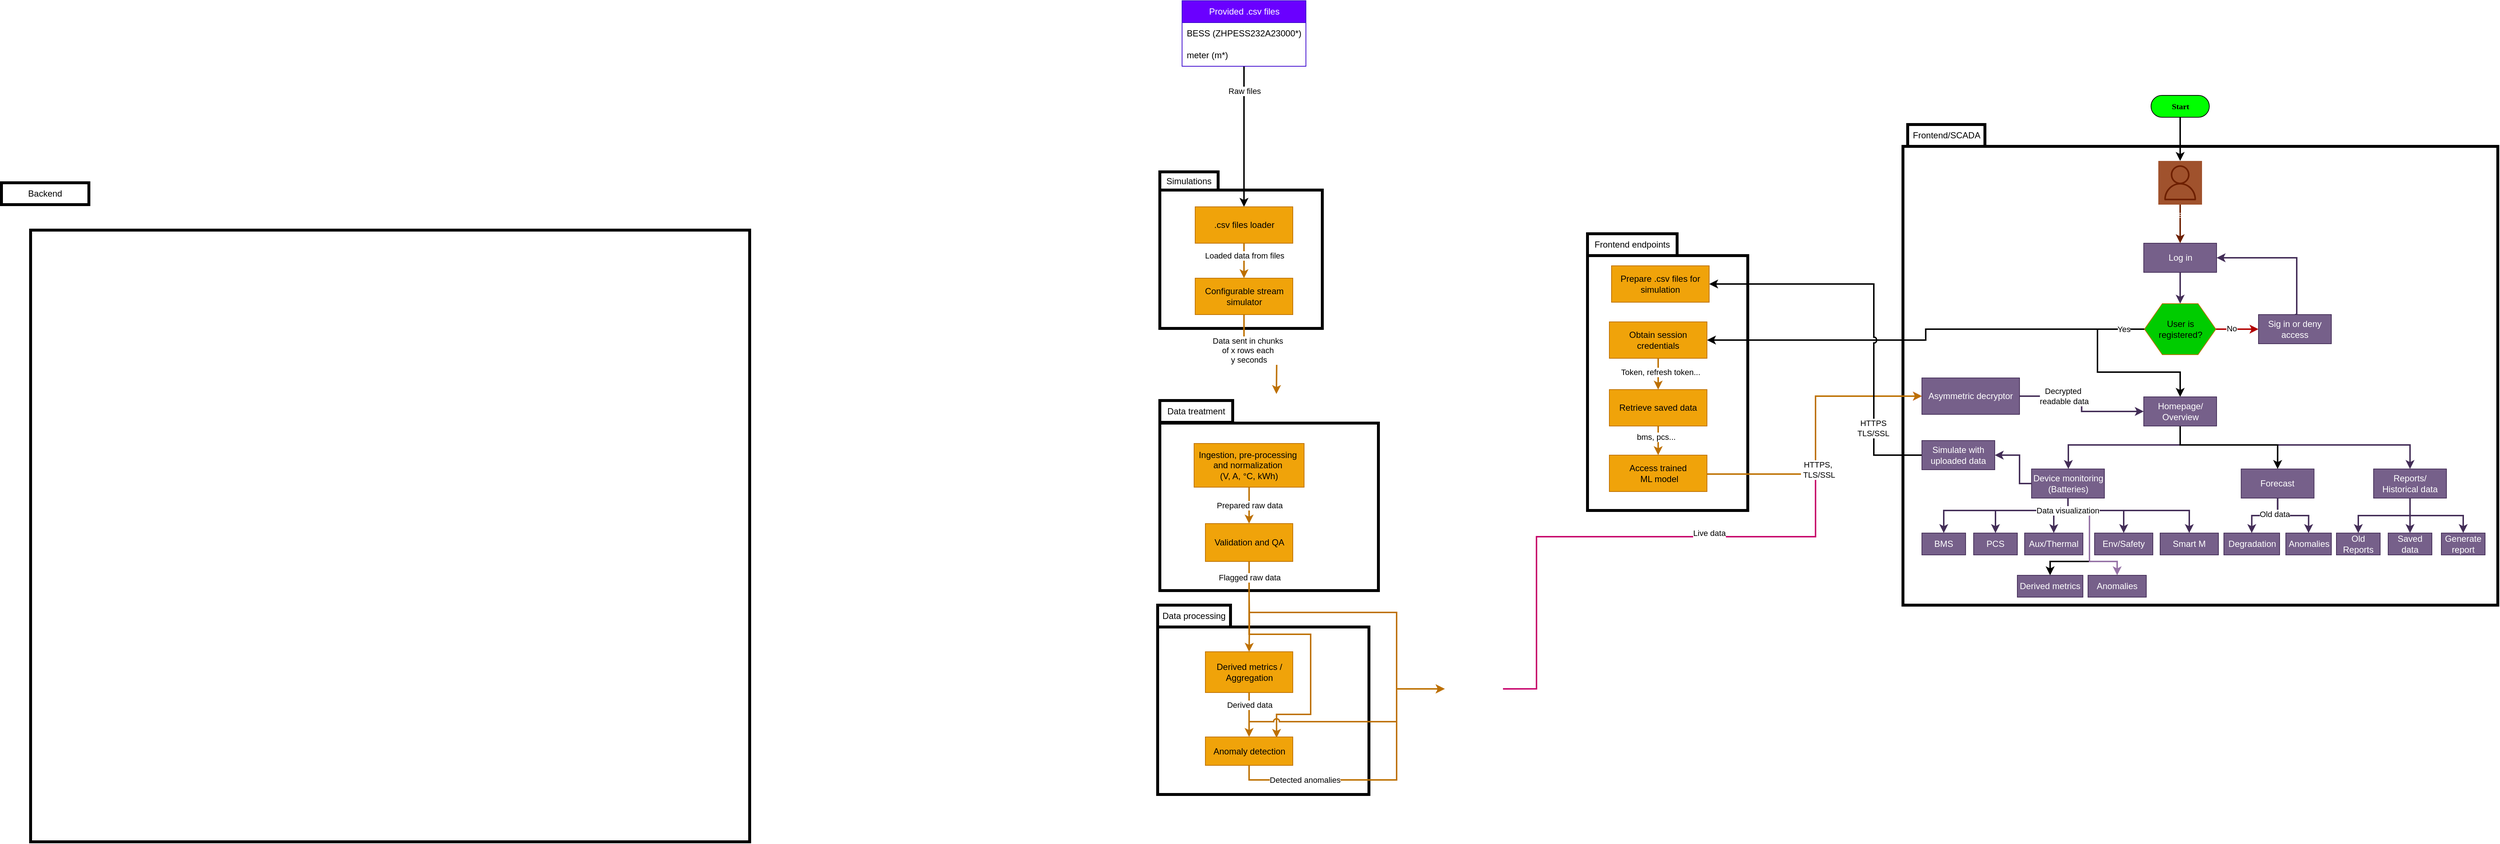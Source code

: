<mxfile version="27.0.9">
  <diagram name="Page-1" id="IHFRYHdmh-_ha4gMHqiD">
    <mxGraphModel dx="1037" dy="1809" grid="1" gridSize="10" guides="1" tooltips="1" connect="1" arrows="1" fold="1" page="1" pageScale="1" pageWidth="850" pageHeight="1100" math="0" shadow="0">
      <root>
        <mxCell id="0" />
        <mxCell id="1" parent="0" />
        <mxCell id="yDVEu9tE3wR6bsZgsL1s-1" value="" style="rounded=0;whiteSpace=wrap;html=1;fillColor=none;strokeColor=light-dark(#000000,#AAB318);strokeWidth=4;" vertex="1" parent="1">
          <mxGeometry x="430" y="235" width="987" height="840" as="geometry" />
        </mxCell>
        <mxCell id="yDVEu9tE3wR6bsZgsL1s-2" value="" style="rounded=0;whiteSpace=wrap;html=1;fillColor=none;strokeColor=light-dark(#000000,#FAFF2C);strokeWidth=4;" vertex="1" parent="1">
          <mxGeometry x="1980" y="180" width="223" height="190" as="geometry" />
        </mxCell>
        <mxCell id="yDVEu9tE3wR6bsZgsL1s-3" value="Simulations" style="rounded=0;whiteSpace=wrap;html=1;fillColor=default;strokeColor=light-dark(#000000,#ECF821);strokeWidth=4;" vertex="1" parent="1">
          <mxGeometry x="1980" y="155" width="80" height="25" as="geometry" />
        </mxCell>
        <mxCell id="yDVEu9tE3wR6bsZgsL1s-4" style="edgeStyle=orthogonalEdgeStyle;rounded=0;orthogonalLoop=1;jettySize=auto;html=1;entryX=0.5;entryY=0;entryDx=0;entryDy=0;exitX=0.5;exitY=1;exitDx=0;exitDy=0;strokeWidth=2;strokeColor=light-dark(#000000,#432D57);" edge="1" parent="1" source="yDVEu9tE3wR6bsZgsL1s-117" target="yDVEu9tE3wR6bsZgsL1s-160">
          <mxGeometry relative="1" as="geometry">
            <Array as="points">
              <mxPoint x="3227" y="620" />
              <mxPoint x="3256" y="620" />
              <mxPoint x="3256" y="690" />
              <mxPoint x="3202" y="690" />
            </Array>
          </mxGeometry>
        </mxCell>
        <mxCell id="yDVEu9tE3wR6bsZgsL1s-7" value="" style="rounded=0;whiteSpace=wrap;html=1;fillColor=none;strokeColor=light-dark(#000000,#FAFF2C);strokeWidth=4;" vertex="1" parent="1">
          <mxGeometry x="2567" y="270" width="220" height="350" as="geometry" />
        </mxCell>
        <mxCell id="yDVEu9tE3wR6bsZgsL1s-8" value="" style="rounded=0;whiteSpace=wrap;html=1;fillColor=none;strokeColor=default;strokeWidth=4;" vertex="1" parent="1">
          <mxGeometry x="3000" y="120" width="816.5" height="630" as="geometry" />
        </mxCell>
        <mxCell id="yDVEu9tE3wR6bsZgsL1s-9" value="Frontend endpoints" style="rounded=0;whiteSpace=wrap;html=1;fillColor=default;strokeColor=light-dark(#000000,#ECF821);strokeWidth=4;" vertex="1" parent="1">
          <mxGeometry x="2567" y="240" width="123" height="30" as="geometry" />
        </mxCell>
        <mxCell id="yDVEu9tE3wR6bsZgsL1s-15" style="edgeStyle=orthogonalEdgeStyle;rounded=0;orthogonalLoop=1;jettySize=auto;html=1;strokeColor=light-dark(#BD7000,#C7006A);strokeWidth=2;entryX=0;entryY=0.5;entryDx=0;entryDy=0;" edge="1" parent="1" source="yDVEu9tE3wR6bsZgsL1s-63">
          <mxGeometry relative="1" as="geometry">
            <mxPoint x="2371" y="865.0" as="targetPoint" />
            <Array as="points">
              <mxPoint x="2102" y="760" />
              <mxPoint x="2305" y="760" />
              <mxPoint x="2305" y="865" />
            </Array>
          </mxGeometry>
        </mxCell>
        <mxCell id="yDVEu9tE3wR6bsZgsL1s-16" value="" style="rounded=0;whiteSpace=wrap;html=1;fillColor=none;strokeColor=light-dark(#000000,#FAFF2C);strokeWidth=4;" vertex="1" parent="1">
          <mxGeometry x="1977" y="780" width="290" height="230" as="geometry" />
        </mxCell>
        <mxCell id="yDVEu9tE3wR6bsZgsL1s-17" value="Data processing" style="rounded=0;whiteSpace=wrap;html=1;fillColor=default;strokeColor=light-dark(#000000,#ECF821);strokeWidth=4;" vertex="1" parent="1">
          <mxGeometry x="1977" y="750" width="100" height="30" as="geometry" />
        </mxCell>
        <mxCell id="yDVEu9tE3wR6bsZgsL1s-18" value="" style="rounded=0;whiteSpace=wrap;html=1;fillColor=none;strokeColor=light-dark(#000000,#FAFF2C);strokeWidth=4;" vertex="1" parent="1">
          <mxGeometry x="1980" y="500" width="300" height="230" as="geometry" />
        </mxCell>
        <mxCell id="yDVEu9tE3wR6bsZgsL1s-19" value="Data treatment" style="rounded=0;whiteSpace=wrap;html=1;fillColor=default;strokeColor=light-dark(#000000,#ECF821);strokeWidth=4;" vertex="1" parent="1">
          <mxGeometry x="1980" y="469" width="100" height="30" as="geometry" />
        </mxCell>
        <mxCell id="yDVEu9tE3wR6bsZgsL1s-46" value="Prepared raw data" style="edgeStyle=orthogonalEdgeStyle;rounded=0;orthogonalLoop=1;jettySize=auto;html=1;strokeWidth=2;fillColor=#f0a30a;strokeColor=#BD7000;" edge="1" parent="1" source="yDVEu9tE3wR6bsZgsL1s-49" target="yDVEu9tE3wR6bsZgsL1s-63">
          <mxGeometry relative="1" as="geometry" />
        </mxCell>
        <mxCell id="yDVEu9tE3wR6bsZgsL1s-49" value="Ingestion, pre-processing&amp;nbsp;&lt;div&gt;and normalization&amp;nbsp;&lt;div&gt;(V, A, °C, kWh)&lt;/div&gt;&lt;/div&gt;" style="rounded=0;whiteSpace=wrap;html=1;fillColor=#f0a30a;fontColor=#000000;strokeColor=#BD7000;" vertex="1" parent="1">
          <mxGeometry x="2027" y="528" width="151" height="60" as="geometry" />
        </mxCell>
        <mxCell id="yDVEu9tE3wR6bsZgsL1s-61" style="edgeStyle=orthogonalEdgeStyle;rounded=0;orthogonalLoop=1;jettySize=auto;html=1;entryX=0.814;entryY=0.032;entryDx=0;entryDy=0;entryPerimeter=0;fillColor=#f0a30a;strokeColor=#BD7000;strokeWidth=2;" edge="1" parent="1" source="yDVEu9tE3wR6bsZgsL1s-63" target="yDVEu9tE3wR6bsZgsL1s-68">
          <mxGeometry relative="1" as="geometry">
            <Array as="points">
              <mxPoint x="2102" y="790" />
              <mxPoint x="2187" y="790" />
              <mxPoint x="2187" y="900" />
              <mxPoint x="2140" y="900" />
            </Array>
          </mxGeometry>
        </mxCell>
        <mxCell id="yDVEu9tE3wR6bsZgsL1s-62" style="edgeStyle=orthogonalEdgeStyle;rounded=0;orthogonalLoop=1;jettySize=auto;html=1;fillColor=#f0a30a;strokeColor=light-dark(#BD7000,#C7006A);jumpStyle=arc;strokeWidth=2;entryX=0;entryY=0.5;entryDx=0;entryDy=0;" edge="1" parent="1" source="yDVEu9tE3wR6bsZgsL1s-65">
          <mxGeometry relative="1" as="geometry">
            <mxPoint x="2371" y="865.0" as="targetPoint" />
            <Array as="points">
              <mxPoint x="2102" y="910" />
              <mxPoint x="2305" y="910" />
              <mxPoint x="2305" y="865" />
            </Array>
          </mxGeometry>
        </mxCell>
        <mxCell id="yDVEu9tE3wR6bsZgsL1s-63" value="&lt;div&gt;Validation and QA&lt;/div&gt;" style="rounded=0;whiteSpace=wrap;html=1;fillColor=#f0a30a;fontColor=#000000;strokeColor=#BD7000;" vertex="1" parent="1">
          <mxGeometry x="2042.5" y="638" width="120" height="52" as="geometry" />
        </mxCell>
        <mxCell id="yDVEu9tE3wR6bsZgsL1s-64" value="Derived data" style="edgeStyle=orthogonalEdgeStyle;rounded=0;orthogonalLoop=1;jettySize=auto;html=1;entryX=0.5;entryY=0;entryDx=0;entryDy=0;fillColor=#f0a30a;strokeColor=#BD7000;strokeWidth=2;" edge="1" parent="1" source="yDVEu9tE3wR6bsZgsL1s-65" target="yDVEu9tE3wR6bsZgsL1s-68">
          <mxGeometry x="-0.439" relative="1" as="geometry">
            <mxPoint as="offset" />
          </mxGeometry>
        </mxCell>
        <mxCell id="yDVEu9tE3wR6bsZgsL1s-65" value="&lt;div&gt;Derived metrics / Aggregation&lt;/div&gt;" style="rounded=0;whiteSpace=wrap;html=1;fillColor=#f0a30a;fontColor=#000000;strokeColor=#BD7000;" vertex="1" parent="1">
          <mxGeometry x="2042.5" y="814" width="120" height="56" as="geometry" />
        </mxCell>
        <mxCell id="yDVEu9tE3wR6bsZgsL1s-66" style="edgeStyle=orthogonalEdgeStyle;rounded=0;orthogonalLoop=1;jettySize=auto;html=1;strokeColor=light-dark(#BD7000,#C7006A);strokeWidth=2;entryX=0;entryY=0.5;entryDx=0;entryDy=0;" edge="1" parent="1" source="yDVEu9tE3wR6bsZgsL1s-68">
          <mxGeometry relative="1" as="geometry">
            <mxPoint x="2371" y="865.0" as="targetPoint" />
            <Array as="points">
              <mxPoint x="2103" y="990" />
              <mxPoint x="2305" y="990" />
              <mxPoint x="2305" y="865" />
            </Array>
          </mxGeometry>
        </mxCell>
        <mxCell id="yDVEu9tE3wR6bsZgsL1s-67" value="Detected anomalies" style="edgeLabel;html=1;align=center;verticalAlign=middle;resizable=0;points=[];" vertex="1" connectable="0" parent="yDVEu9tE3wR6bsZgsL1s-66">
          <mxGeometry x="-0.206" y="-3" relative="1" as="geometry">
            <mxPoint x="-68" y="-3" as="offset" />
          </mxGeometry>
        </mxCell>
        <mxCell id="yDVEu9tE3wR6bsZgsL1s-68" value="&lt;div&gt;Anomaly detection&lt;/div&gt;" style="rounded=0;whiteSpace=wrap;html=1;fillColor=#f0a30a;fontColor=#000000;strokeColor=#BD7000;" vertex="1" parent="1">
          <mxGeometry x="2042.5" y="931" width="120" height="39" as="geometry" />
        </mxCell>
        <mxCell id="yDVEu9tE3wR6bsZgsL1s-70" value="Backend" style="rounded=0;whiteSpace=wrap;html=1;fillColor=none;strokeColor=light-dark(#000000,#AAB318);strokeWidth=4;" vertex="1" parent="1">
          <mxGeometry x="390" y="170" width="120" height="30" as="geometry" />
        </mxCell>
        <mxCell id="yDVEu9tE3wR6bsZgsL1s-75" style="edgeStyle=orthogonalEdgeStyle;rounded=0;orthogonalLoop=1;jettySize=auto;html=1;entryX=0;entryY=0.5;entryDx=0;entryDy=0;strokeWidth=2;fillColor=#e51400;strokeColor=#C7006A;" edge="1" parent="1" target="yDVEu9tE3wR6bsZgsL1s-139">
          <mxGeometry relative="1" as="geometry">
            <mxPoint x="2597" y="656" as="targetPoint" />
            <Array as="points">
              <mxPoint x="2497" y="865" />
              <mxPoint x="2497" y="656" />
              <mxPoint x="2880" y="656" />
              <mxPoint x="2880" y="463" />
            </Array>
            <mxPoint x="2451" y="864.941" as="sourcePoint" />
          </mxGeometry>
        </mxCell>
        <mxCell id="yDVEu9tE3wR6bsZgsL1s-76" value="Live data" style="edgeLabel;html=1;align=center;verticalAlign=middle;resizable=0;points=[];" vertex="1" connectable="0" parent="yDVEu9tE3wR6bsZgsL1s-75">
          <mxGeometry x="0.166" relative="1" as="geometry">
            <mxPoint x="-78" y="-5" as="offset" />
          </mxGeometry>
        </mxCell>
        <mxCell id="yDVEu9tE3wR6bsZgsL1s-78" value="Flagged raw data" style="edgeStyle=orthogonalEdgeStyle;rounded=0;orthogonalLoop=1;jettySize=auto;html=1;entryX=0.5;entryY=0;entryDx=0;entryDy=0;fillColor=#f0a30a;strokeColor=#BD7000;strokeWidth=2;" edge="1" parent="1" target="yDVEu9tE3wR6bsZgsL1s-65">
          <mxGeometry x="-1" y="-21" relative="1" as="geometry">
            <mxPoint x="2102.5" y="733" as="sourcePoint" />
            <mxPoint x="2102.5" y="795" as="targetPoint" />
            <mxPoint x="21" y="-21" as="offset" />
          </mxGeometry>
        </mxCell>
        <mxCell id="yDVEu9tE3wR6bsZgsL1s-80" style="edgeStyle=orthogonalEdgeStyle;rounded=0;orthogonalLoop=1;jettySize=auto;html=1;entryX=0.5;entryY=0;entryDx=0;entryDy=0;strokeColor=light-dark(#000000,#00CC00);strokeWidth=2;" edge="1" parent="1" source="yDVEu9tE3wR6bsZgsL1s-97" target="yDVEu9tE3wR6bsZgsL1s-101">
          <mxGeometry relative="1" as="geometry">
            <Array as="points">
              <mxPoint x="3267" y="371" />
              <mxPoint x="3267" y="430" />
              <mxPoint x="3380" y="430" />
            </Array>
          </mxGeometry>
        </mxCell>
        <mxCell id="yDVEu9tE3wR6bsZgsL1s-91" style="edgeStyle=orthogonalEdgeStyle;rounded=0;orthogonalLoop=1;jettySize=auto;html=1;entryX=0.5;entryY=0;entryDx=0;entryDy=0;fillColor=#a0522d;strokeColor=#6D1F00;strokeWidth=2;" edge="1" parent="1" source="yDVEu9tE3wR6bsZgsL1s-92" target="yDVEu9tE3wR6bsZgsL1s-94">
          <mxGeometry relative="1" as="geometry" />
        </mxCell>
        <mxCell id="yDVEu9tE3wR6bsZgsL1s-92" value="User" style="sketch=0;outlineConnect=0;fontColor=#ffffff;strokeColor=#6D1F00;fillColor=#a0522d;dashed=0;verticalLabelPosition=bottom;verticalAlign=top;align=center;html=1;fontSize=12;fontStyle=0;aspect=fixed;shape=mxgraph.aws4.resourceIcon;resIcon=mxgraph.aws4.user;" vertex="1" parent="1">
          <mxGeometry x="3350.5" y="140" width="60" height="60" as="geometry" />
        </mxCell>
        <mxCell id="yDVEu9tE3wR6bsZgsL1s-93" style="edgeStyle=orthogonalEdgeStyle;rounded=0;orthogonalLoop=1;jettySize=auto;html=1;entryX=0.5;entryY=0;entryDx=0;entryDy=0;fillColor=#76608a;strokeColor=#432D57;strokeWidth=2;" edge="1" parent="1" source="yDVEu9tE3wR6bsZgsL1s-94" target="yDVEu9tE3wR6bsZgsL1s-97">
          <mxGeometry relative="1" as="geometry" />
        </mxCell>
        <mxCell id="yDVEu9tE3wR6bsZgsL1s-94" value="Log in" style="rounded=0;whiteSpace=wrap;html=1;fillColor=#76608a;fontColor=#ffffff;strokeColor=#432D57;" vertex="1" parent="1">
          <mxGeometry x="3330.5" y="253" width="100" height="40" as="geometry" />
        </mxCell>
        <mxCell id="yDVEu9tE3wR6bsZgsL1s-95" value="Yes" style="edgeStyle=orthogonalEdgeStyle;rounded=0;orthogonalLoop=1;jettySize=auto;html=1;strokeColor=light-dark(#000000,#00CC00);strokeWidth=2;entryX=1;entryY=0.5;entryDx=0;entryDy=0;" edge="1" parent="1" source="yDVEu9tE3wR6bsZgsL1s-97" target="yDVEu9tE3wR6bsZgsL1s-130">
          <mxGeometry x="-0.905" relative="1" as="geometry">
            <mxPoint x="3317" y="290" as="targetPoint" />
            <mxPoint as="offset" />
          </mxGeometry>
        </mxCell>
        <mxCell id="yDVEu9tE3wR6bsZgsL1s-96" value="No" style="edgeStyle=orthogonalEdgeStyle;rounded=0;orthogonalLoop=1;jettySize=auto;html=1;entryX=0;entryY=0.5;entryDx=0;entryDy=0;fillColor=#e51400;strokeColor=light-dark(#B20000, #ff0000);strokeWidth=2;" edge="1" parent="1" source="yDVEu9tE3wR6bsZgsL1s-97" target="yDVEu9tE3wR6bsZgsL1s-126">
          <mxGeometry x="-0.282" y="1" relative="1" as="geometry">
            <mxPoint x="3515" y="371" as="targetPoint" />
            <mxPoint as="offset" />
          </mxGeometry>
        </mxCell>
        <mxCell id="yDVEu9tE3wR6bsZgsL1s-97" value="User is registered?" style="shape=hexagon;perimeter=hexagonPerimeter2;whiteSpace=wrap;html=1;size=0.25;fontFamily=Helvetica;fontSize=12;fontStyle=0;fillColor=#00CC00;fontColor=#000000;strokeColor=light-dark(#BD7000,#009900);" vertex="1" parent="1">
          <mxGeometry x="3331.5" y="336" width="98" height="70" as="geometry" />
        </mxCell>
        <mxCell id="yDVEu9tE3wR6bsZgsL1s-98" style="edgeStyle=orthogonalEdgeStyle;rounded=0;orthogonalLoop=1;jettySize=auto;html=1;fillColor=#76608a;strokeColor=#432D57;strokeWidth=2;entryX=0.5;entryY=0;entryDx=0;entryDy=0;" edge="1" parent="1" source="yDVEu9tE3wR6bsZgsL1s-101" target="yDVEu9tE3wR6bsZgsL1s-108">
          <mxGeometry relative="1" as="geometry">
            <Array as="points">
              <mxPoint x="3381" y="530" />
              <mxPoint x="3696" y="530" />
            </Array>
          </mxGeometry>
        </mxCell>
        <mxCell id="yDVEu9tE3wR6bsZgsL1s-99" style="edgeStyle=orthogonalEdgeStyle;rounded=0;orthogonalLoop=1;jettySize=auto;html=1;entryX=0.5;entryY=0;entryDx=0;entryDy=0;fillColor=#76608a;strokeColor=#432D57;strokeWidth=2;" edge="1" parent="1" source="yDVEu9tE3wR6bsZgsL1s-101" target="yDVEu9tE3wR6bsZgsL1s-117">
          <mxGeometry relative="1" as="geometry">
            <Array as="points">
              <mxPoint x="3380" y="530" />
              <mxPoint x="3227" y="530" />
              <mxPoint x="3227" y="563" />
            </Array>
          </mxGeometry>
        </mxCell>
        <mxCell id="yDVEu9tE3wR6bsZgsL1s-100" style="edgeStyle=orthogonalEdgeStyle;rounded=0;orthogonalLoop=1;jettySize=auto;html=1;entryX=0.5;entryY=0;entryDx=0;entryDy=0;strokeWidth=2;strokeColor=light-dark(#000000,#432D57);" edge="1" parent="1" source="yDVEu9tE3wR6bsZgsL1s-101" target="yDVEu9tE3wR6bsZgsL1s-104">
          <mxGeometry relative="1" as="geometry">
            <Array as="points">
              <mxPoint x="3381" y="530" />
              <mxPoint x="3514" y="530" />
            </Array>
          </mxGeometry>
        </mxCell>
        <mxCell id="yDVEu9tE3wR6bsZgsL1s-101" value="Homepage/ Overview" style="rounded=0;whiteSpace=wrap;html=1;fillColor=#76608a;fontColor=#ffffff;strokeColor=#432D57;" vertex="1" parent="1">
          <mxGeometry x="3330.5" y="464" width="100" height="40" as="geometry" />
        </mxCell>
        <mxCell id="yDVEu9tE3wR6bsZgsL1s-102" style="edgeStyle=orthogonalEdgeStyle;rounded=0;orthogonalLoop=1;jettySize=auto;html=1;entryX=0.5;entryY=0;entryDx=0;entryDy=0;fillColor=#76608a;strokeColor=#432D57;strokeWidth=2;" edge="1" parent="1" source="yDVEu9tE3wR6bsZgsL1s-104" target="yDVEu9tE3wR6bsZgsL1s-127">
          <mxGeometry relative="1" as="geometry" />
        </mxCell>
        <mxCell id="yDVEu9tE3wR6bsZgsL1s-103" value="Old data" style="edgeStyle=orthogonalEdgeStyle;rounded=0;orthogonalLoop=1;jettySize=auto;html=1;entryX=0.5;entryY=0;entryDx=0;entryDy=0;fillColor=#76608a;strokeColor=#432D57;strokeWidth=2;" edge="1" parent="1" source="yDVEu9tE3wR6bsZgsL1s-104" target="yDVEu9tE3wR6bsZgsL1s-128">
          <mxGeometry x="-0.476" y="-2" relative="1" as="geometry">
            <mxPoint x="-2" y="-2" as="offset" />
          </mxGeometry>
        </mxCell>
        <mxCell id="yDVEu9tE3wR6bsZgsL1s-104" value="Forecast" style="rounded=0;whiteSpace=wrap;html=1;fillColor=#76608a;fontColor=#ffffff;strokeColor=#432D57;" vertex="1" parent="1">
          <mxGeometry x="3464.25" y="563" width="100" height="40" as="geometry" />
        </mxCell>
        <mxCell id="yDVEu9tE3wR6bsZgsL1s-105" style="edgeStyle=orthogonalEdgeStyle;rounded=0;orthogonalLoop=1;jettySize=auto;html=1;fillColor=#76608a;strokeColor=#432D57;strokeWidth=2;" edge="1" parent="1" source="yDVEu9tE3wR6bsZgsL1s-108" target="yDVEu9tE3wR6bsZgsL1s-124">
          <mxGeometry relative="1" as="geometry" />
        </mxCell>
        <mxCell id="yDVEu9tE3wR6bsZgsL1s-106" style="edgeStyle=orthogonalEdgeStyle;rounded=0;orthogonalLoop=1;jettySize=auto;html=1;entryX=0.5;entryY=0;entryDx=0;entryDy=0;fillColor=#76608a;strokeColor=#432D57;strokeWidth=2;" edge="1" parent="1" source="yDVEu9tE3wR6bsZgsL1s-108" target="yDVEu9tE3wR6bsZgsL1s-123">
          <mxGeometry relative="1" as="geometry" />
        </mxCell>
        <mxCell id="yDVEu9tE3wR6bsZgsL1s-107" style="edgeStyle=orthogonalEdgeStyle;rounded=0;orthogonalLoop=1;jettySize=auto;html=1;entryX=0.5;entryY=0;entryDx=0;entryDy=0;fillColor=#76608a;strokeColor=#432D57;strokeWidth=2;" edge="1" parent="1" source="yDVEu9tE3wR6bsZgsL1s-108" target="yDVEu9tE3wR6bsZgsL1s-136">
          <mxGeometry relative="1" as="geometry" />
        </mxCell>
        <mxCell id="yDVEu9tE3wR6bsZgsL1s-108" value="Reports/&lt;div&gt;Historical data&lt;/div&gt;" style="rounded=0;whiteSpace=wrap;html=1;fillColor=#76608a;fontColor=#ffffff;strokeColor=#432D57;" vertex="1" parent="1">
          <mxGeometry x="3646" y="563" width="100" height="40" as="geometry" />
        </mxCell>
        <mxCell id="yDVEu9tE3wR6bsZgsL1s-109" style="edgeStyle=orthogonalEdgeStyle;rounded=0;orthogonalLoop=1;jettySize=auto;html=1;fillColor=#76608a;strokeColor=#432D57;strokeWidth=2;" edge="1" parent="1" source="yDVEu9tE3wR6bsZgsL1s-117" target="yDVEu9tE3wR6bsZgsL1s-118">
          <mxGeometry relative="1" as="geometry">
            <Array as="points">
              <mxPoint x="3227" y="620" />
              <mxPoint x="3056" y="620" />
            </Array>
          </mxGeometry>
        </mxCell>
        <mxCell id="yDVEu9tE3wR6bsZgsL1s-110" style="edgeStyle=orthogonalEdgeStyle;rounded=0;orthogonalLoop=1;jettySize=auto;html=1;entryX=0.5;entryY=0;entryDx=0;entryDy=0;fillColor=#76608a;strokeColor=#432D57;strokeWidth=2;" edge="1" parent="1" source="yDVEu9tE3wR6bsZgsL1s-117" target="yDVEu9tE3wR6bsZgsL1s-119">
          <mxGeometry relative="1" as="geometry">
            <Array as="points">
              <mxPoint x="3227" y="620" />
              <mxPoint x="3127" y="620" />
            </Array>
          </mxGeometry>
        </mxCell>
        <mxCell id="yDVEu9tE3wR6bsZgsL1s-111" style="edgeStyle=orthogonalEdgeStyle;rounded=0;orthogonalLoop=1;jettySize=auto;html=1;entryX=0.5;entryY=0;entryDx=0;entryDy=0;fillColor=#76608a;strokeColor=#432D57;strokeWidth=2;" edge="1" parent="1" source="yDVEu9tE3wR6bsZgsL1s-117" target="yDVEu9tE3wR6bsZgsL1s-120">
          <mxGeometry relative="1" as="geometry">
            <Array as="points">
              <mxPoint x="3227" y="620" />
              <mxPoint x="3207" y="620" />
            </Array>
          </mxGeometry>
        </mxCell>
        <mxCell id="yDVEu9tE3wR6bsZgsL1s-112" style="edgeStyle=orthogonalEdgeStyle;rounded=0;orthogonalLoop=1;jettySize=auto;html=1;entryX=0.5;entryY=0;entryDx=0;entryDy=0;fillColor=#76608a;strokeColor=#432D57;strokeWidth=2;" edge="1" parent="1" source="yDVEu9tE3wR6bsZgsL1s-117" target="yDVEu9tE3wR6bsZgsL1s-121">
          <mxGeometry relative="1" as="geometry">
            <Array as="points">
              <mxPoint x="3227" y="620" />
              <mxPoint x="3303" y="620" />
            </Array>
          </mxGeometry>
        </mxCell>
        <mxCell id="yDVEu9tE3wR6bsZgsL1s-113" style="edgeStyle=orthogonalEdgeStyle;rounded=0;orthogonalLoop=1;jettySize=auto;html=1;entryX=0.5;entryY=0;entryDx=0;entryDy=0;strokeWidth=2;fillColor=#e1d5e7;strokeColor=light-dark(#9673a6, #432d57);" edge="1" parent="1" source="yDVEu9tE3wR6bsZgsL1s-117" target="yDVEu9tE3wR6bsZgsL1s-161">
          <mxGeometry relative="1" as="geometry">
            <Array as="points">
              <mxPoint x="3227" y="620" />
              <mxPoint x="3256" y="620" />
              <mxPoint x="3256" y="690" />
              <mxPoint x="3294" y="690" />
            </Array>
          </mxGeometry>
        </mxCell>
        <mxCell id="yDVEu9tE3wR6bsZgsL1s-114" style="edgeStyle=orthogonalEdgeStyle;rounded=0;orthogonalLoop=1;jettySize=auto;html=1;fillColor=#76608a;strokeColor=#432D57;strokeWidth=2;entryX=0.5;entryY=0;entryDx=0;entryDy=0;" edge="1" parent="1" source="yDVEu9tE3wR6bsZgsL1s-117" target="yDVEu9tE3wR6bsZgsL1s-122">
          <mxGeometry relative="1" as="geometry">
            <Array as="points">
              <mxPoint x="3227" y="620" />
              <mxPoint x="3393" y="620" />
            </Array>
          </mxGeometry>
        </mxCell>
        <mxCell id="yDVEu9tE3wR6bsZgsL1s-115" value="Data visualization" style="edgeLabel;html=1;align=center;verticalAlign=middle;resizable=0;points=[];" vertex="1" connectable="0" parent="yDVEu9tE3wR6bsZgsL1s-114">
          <mxGeometry x="-0.575" relative="1" as="geometry">
            <mxPoint x="-29" as="offset" />
          </mxGeometry>
        </mxCell>
        <mxCell id="yDVEu9tE3wR6bsZgsL1s-116" style="edgeStyle=orthogonalEdgeStyle;rounded=0;orthogonalLoop=1;jettySize=auto;html=1;entryX=1;entryY=0.5;entryDx=0;entryDy=0;fillColor=#76608a;strokeColor=#432D57;strokeWidth=2;" edge="1" parent="1" source="yDVEu9tE3wR6bsZgsL1s-117" target="yDVEu9tE3wR6bsZgsL1s-164">
          <mxGeometry relative="1" as="geometry">
            <Array as="points">
              <mxPoint x="3160" y="583" />
              <mxPoint x="3160" y="544" />
            </Array>
          </mxGeometry>
        </mxCell>
        <mxCell id="yDVEu9tE3wR6bsZgsL1s-117" value="Device monitoring (Batteries)" style="rounded=0;whiteSpace=wrap;html=1;fillColor=#76608a;fontColor=#ffffff;strokeColor=#432D57;" vertex="1" parent="1">
          <mxGeometry x="3176.5" y="563" width="100" height="40" as="geometry" />
        </mxCell>
        <mxCell id="yDVEu9tE3wR6bsZgsL1s-118" value="BMS" style="rounded=0;whiteSpace=wrap;html=1;fillColor=#76608a;fontColor=#ffffff;strokeColor=#432D57;" vertex="1" parent="1">
          <mxGeometry x="3026" y="651" width="60" height="30" as="geometry" />
        </mxCell>
        <mxCell id="yDVEu9tE3wR6bsZgsL1s-119" value="PCS" style="rounded=0;whiteSpace=wrap;html=1;fillColor=#76608a;fontColor=#ffffff;strokeColor=#432D57;" vertex="1" parent="1">
          <mxGeometry x="3097" y="651" width="60" height="30" as="geometry" />
        </mxCell>
        <mxCell id="yDVEu9tE3wR6bsZgsL1s-120" value="Aux/Thermal" style="rounded=0;whiteSpace=wrap;html=1;fillColor=#76608a;fontColor=#ffffff;strokeColor=#432D57;" vertex="1" parent="1">
          <mxGeometry x="3167" y="651" width="80" height="30" as="geometry" />
        </mxCell>
        <mxCell id="yDVEu9tE3wR6bsZgsL1s-121" value="Env/Safety" style="rounded=0;whiteSpace=wrap;html=1;fillColor=#76608a;fontColor=#ffffff;strokeColor=#432D57;" vertex="1" parent="1">
          <mxGeometry x="3263" y="651" width="80" height="30" as="geometry" />
        </mxCell>
        <mxCell id="yDVEu9tE3wR6bsZgsL1s-122" value="Smart M" style="rounded=0;whiteSpace=wrap;html=1;fillColor=#76608a;fontColor=#ffffff;strokeColor=#432D57;" vertex="1" parent="1">
          <mxGeometry x="3353" y="651" width="80" height="30" as="geometry" />
        </mxCell>
        <mxCell id="yDVEu9tE3wR6bsZgsL1s-123" value="Old Reports" style="rounded=0;whiteSpace=wrap;html=1;fillColor=#76608a;fontColor=#ffffff;strokeColor=#432D57;" vertex="1" parent="1">
          <mxGeometry x="3595" y="651" width="60" height="30" as="geometry" />
        </mxCell>
        <mxCell id="yDVEu9tE3wR6bsZgsL1s-124" value="Saved data" style="rounded=0;whiteSpace=wrap;html=1;fillColor=#76608a;fontColor=#ffffff;strokeColor=#432D57;" vertex="1" parent="1">
          <mxGeometry x="3666" y="651" width="60" height="30" as="geometry" />
        </mxCell>
        <mxCell id="yDVEu9tE3wR6bsZgsL1s-125" style="edgeStyle=orthogonalEdgeStyle;rounded=0;orthogonalLoop=1;jettySize=auto;html=1;entryX=1;entryY=0.5;entryDx=0;entryDy=0;fillColor=#76608a;strokeColor=#432D57;strokeWidth=2;exitX=0.5;exitY=0;exitDx=0;exitDy=0;" edge="1" parent="1" source="yDVEu9tE3wR6bsZgsL1s-126" target="yDVEu9tE3wR6bsZgsL1s-94">
          <mxGeometry relative="1" as="geometry">
            <mxPoint x="3570.5" y="290" as="sourcePoint" />
            <Array as="points">
              <mxPoint x="3540.5" y="351" />
              <mxPoint x="3540.5" y="273" />
            </Array>
          </mxGeometry>
        </mxCell>
        <mxCell id="yDVEu9tE3wR6bsZgsL1s-126" value="Sig in or deny access" style="rounded=0;whiteSpace=wrap;html=1;fillColor=#76608a;fontColor=#ffffff;strokeColor=#432D57;" vertex="1" parent="1">
          <mxGeometry x="3488" y="351" width="100" height="40" as="geometry" />
        </mxCell>
        <mxCell id="yDVEu9tE3wR6bsZgsL1s-127" value="Degradation" style="rounded=0;whiteSpace=wrap;html=1;fillColor=#76608a;fontColor=#ffffff;strokeColor=#432D57;" vertex="1" parent="1">
          <mxGeometry x="3440.5" y="651" width="76.5" height="30" as="geometry" />
        </mxCell>
        <mxCell id="yDVEu9tE3wR6bsZgsL1s-128" value="Anomalies" style="rounded=0;whiteSpace=wrap;html=1;fillColor=#76608a;fontColor=#ffffff;strokeColor=#432D57;" vertex="1" parent="1">
          <mxGeometry x="3525.5" y="651" width="62.5" height="30" as="geometry" />
        </mxCell>
        <mxCell id="yDVEu9tE3wR6bsZgsL1s-129" value="Token, refresh token&lt;span style=&quot;background-color: light-dark(#ffffff, var(--ge-dark-color, #121212)); color: light-dark(rgb(0, 0, 0), rgb(255, 255, 255));&quot;&gt;...&lt;/span&gt;" style="edgeStyle=orthogonalEdgeStyle;rounded=0;orthogonalLoop=1;jettySize=auto;html=1;entryX=0.5;entryY=0;entryDx=0;entryDy=0;fillColor=#f0a30a;strokeColor=#BD7000;strokeWidth=2;" edge="1" parent="1" source="yDVEu9tE3wR6bsZgsL1s-130" target="yDVEu9tE3wR6bsZgsL1s-133">
          <mxGeometry x="-0.116" y="3" relative="1" as="geometry">
            <mxPoint as="offset" />
          </mxGeometry>
        </mxCell>
        <mxCell id="yDVEu9tE3wR6bsZgsL1s-130" value="Obtain session credentials" style="rounded=0;whiteSpace=wrap;html=1;fillColor=#f0a30a;fontColor=#000000;strokeColor=#BD7000;" vertex="1" parent="1">
          <mxGeometry x="2597" y="361" width="134" height="50" as="geometry" />
        </mxCell>
        <mxCell id="yDVEu9tE3wR6bsZgsL1s-131" style="edgeStyle=orthogonalEdgeStyle;rounded=0;orthogonalLoop=1;jettySize=auto;html=1;entryX=0.5;entryY=0;entryDx=0;entryDy=0;fillColor=#f0a30a;strokeColor=#BD7000;strokeWidth=2;" edge="1" parent="1" source="yDVEu9tE3wR6bsZgsL1s-133" target="yDVEu9tE3wR6bsZgsL1s-157">
          <mxGeometry relative="1" as="geometry" />
        </mxCell>
        <mxCell id="yDVEu9tE3wR6bsZgsL1s-132" value="bms, pcs..." style="edgeLabel;html=1;align=center;verticalAlign=middle;resizable=0;points=[];" vertex="1" connectable="0" parent="yDVEu9tE3wR6bsZgsL1s-131">
          <mxGeometry x="-0.258" y="-3" relative="1" as="geometry">
            <mxPoint as="offset" />
          </mxGeometry>
        </mxCell>
        <mxCell id="yDVEu9tE3wR6bsZgsL1s-133" value="Retrieve saved data" style="rounded=0;whiteSpace=wrap;html=1;fillColor=#f0a30a;fontColor=#000000;strokeColor=#BD7000;" vertex="1" parent="1">
          <mxGeometry x="2597" y="454" width="134" height="50" as="geometry" />
        </mxCell>
        <mxCell id="yDVEu9tE3wR6bsZgsL1s-134" value="HTTPS,&lt;div&gt;&amp;nbsp;TLS/SSL&lt;/div&gt;" style="edgeStyle=orthogonalEdgeStyle;rounded=0;orthogonalLoop=1;jettySize=auto;html=1;entryX=0;entryY=0.5;entryDx=0;entryDy=0;fillColor=#f0a30a;strokeColor=#BD7000;strokeWidth=2;exitX=1;exitY=0.5;exitDx=0;exitDy=0;" edge="1" parent="1" source="yDVEu9tE3wR6bsZgsL1s-157" target="yDVEu9tE3wR6bsZgsL1s-139">
          <mxGeometry x="-0.224" y="-3" relative="1" as="geometry">
            <Array as="points">
              <mxPoint x="2880" y="570" />
              <mxPoint x="2880" y="463" />
            </Array>
            <mxPoint as="offset" />
          </mxGeometry>
        </mxCell>
        <mxCell id="yDVEu9tE3wR6bsZgsL1s-136" value="Generate report" style="rounded=0;whiteSpace=wrap;html=1;fillColor=#76608a;fontColor=#ffffff;strokeColor=#432D57;" vertex="1" parent="1">
          <mxGeometry x="3739" y="651" width="60" height="30" as="geometry" />
        </mxCell>
        <mxCell id="yDVEu9tE3wR6bsZgsL1s-137" style="edgeStyle=orthogonalEdgeStyle;rounded=0;orthogonalLoop=1;jettySize=auto;html=1;entryX=0;entryY=0.5;entryDx=0;entryDy=0;fillColor=#76608a;strokeColor=#432D57;strokeWidth=2;" edge="1" parent="1" source="yDVEu9tE3wR6bsZgsL1s-139" target="yDVEu9tE3wR6bsZgsL1s-101">
          <mxGeometry relative="1" as="geometry" />
        </mxCell>
        <mxCell id="yDVEu9tE3wR6bsZgsL1s-138" value="Decrypted&amp;nbsp;&lt;div&gt;readable&amp;nbsp;&lt;span style=&quot;background-color: light-dark(#ffffff, var(--ge-dark-color, #121212)); color: light-dark(rgb(0, 0, 0), rgb(255, 255, 255));&quot;&gt;data&lt;/span&gt;&lt;/div&gt;" style="edgeLabel;html=1;align=center;verticalAlign=middle;resizable=0;points=[];" vertex="1" connectable="0" parent="yDVEu9tE3wR6bsZgsL1s-137">
          <mxGeometry x="-0.047" y="-4" relative="1" as="geometry">
            <mxPoint x="-21" y="-6" as="offset" />
          </mxGeometry>
        </mxCell>
        <mxCell id="yDVEu9tE3wR6bsZgsL1s-139" value="Asymmetric decryptor" style="rounded=0;whiteSpace=wrap;html=1;fillColor=#76608a;fontColor=#ffffff;strokeColor=#432D57;" vertex="1" parent="1">
          <mxGeometry x="3026" y="438" width="134" height="50" as="geometry" />
        </mxCell>
        <mxCell id="yDVEu9tE3wR6bsZgsL1s-140" value="Frontend/SCADA" style="rounded=0;whiteSpace=wrap;html=1;fillColor=none;strokeColor=default;strokeWidth=4;" vertex="1" parent="1">
          <mxGeometry x="3006.5" y="90" width="106" height="30" as="geometry" />
        </mxCell>
        <mxCell id="yDVEu9tE3wR6bsZgsL1s-144" style="edgeStyle=orthogonalEdgeStyle;rounded=0;orthogonalLoop=1;jettySize=auto;html=1;strokeColor=light-dark(#000000,#00FF00);strokeWidth=2;" edge="1" parent="1" source="yDVEu9tE3wR6bsZgsL1s-145" target="yDVEu9tE3wR6bsZgsL1s-92">
          <mxGeometry relative="1" as="geometry" />
        </mxCell>
        <mxCell id="yDVEu9tE3wR6bsZgsL1s-145" value="Start" style="html=1;dashed=0;whiteSpace=wrap;shape=mxgraph.dfd.start;fillColor=light-dark(#00FF00,#00FF00);strokeColor=default;fontFamily=Tahoma;fontStyle=1;fontSize=11;" vertex="1" parent="1">
          <mxGeometry x="3340.5" y="50" width="80" height="30" as="geometry" />
        </mxCell>
        <mxCell id="yDVEu9tE3wR6bsZgsL1s-157" value="Access trained&lt;div&gt;&amp;nbsp;ML model&lt;/div&gt;" style="rounded=0;whiteSpace=wrap;html=1;fillColor=#f0a30a;fontColor=#000000;strokeColor=#BD7000;" vertex="1" parent="1">
          <mxGeometry x="2597" y="544" width="134" height="50" as="geometry" />
        </mxCell>
        <mxCell id="yDVEu9tE3wR6bsZgsL1s-160" value="Derived metrics" style="rounded=0;whiteSpace=wrap;html=1;fillColor=#76608a;fontColor=#ffffff;strokeColor=#432D57;" vertex="1" parent="1">
          <mxGeometry x="3157" y="709" width="90" height="30" as="geometry" />
        </mxCell>
        <mxCell id="yDVEu9tE3wR6bsZgsL1s-161" value="Anomalies" style="rounded=0;whiteSpace=wrap;html=1;fillColor=#76608a;fontColor=#ffffff;strokeColor=#432D57;" vertex="1" parent="1">
          <mxGeometry x="3254" y="709" width="80" height="30" as="geometry" />
        </mxCell>
        <mxCell id="yDVEu9tE3wR6bsZgsL1s-162" style="edgeStyle=orthogonalEdgeStyle;rounded=0;orthogonalLoop=1;jettySize=auto;html=1;entryX=1;entryY=0.5;entryDx=0;entryDy=0;strokeWidth=2;strokeColor=light-dark(#000000,#432D57);jumpStyle=arc;" edge="1" parent="1" source="yDVEu9tE3wR6bsZgsL1s-164" target="yDVEu9tE3wR6bsZgsL1s-167">
          <mxGeometry relative="1" as="geometry">
            <Array as="points">
              <mxPoint x="2960" y="544" />
              <mxPoint x="2960" y="309" />
            </Array>
          </mxGeometry>
        </mxCell>
        <mxCell id="yDVEu9tE3wR6bsZgsL1s-163" value="HTTPS&lt;div&gt;TLS/SSL&lt;/div&gt;" style="edgeLabel;html=1;align=center;verticalAlign=middle;resizable=0;points=[];" vertex="1" connectable="0" parent="yDVEu9tE3wR6bsZgsL1s-162">
          <mxGeometry x="-0.54" y="1" relative="1" as="geometry">
            <mxPoint y="18" as="offset" />
          </mxGeometry>
        </mxCell>
        <mxCell id="yDVEu9tE3wR6bsZgsL1s-164" value="Simulate with uploaded data" style="rounded=0;whiteSpace=wrap;html=1;fillColor=#76608a;fontColor=#ffffff;strokeColor=#432D57;" vertex="1" parent="1">
          <mxGeometry x="3026" y="524" width="100" height="40" as="geometry" />
        </mxCell>
        <mxCell id="yDVEu9tE3wR6bsZgsL1s-167" value="Prepare .csv files for simulation" style="rounded=0;whiteSpace=wrap;html=1;fillColor=#f0a30a;fontColor=#000000;strokeColor=#BD7000;" vertex="1" parent="1">
          <mxGeometry x="2600" y="284" width="134" height="50" as="geometry" />
        </mxCell>
        <mxCell id="yDVEu9tE3wR6bsZgsL1s-179" style="edgeStyle=orthogonalEdgeStyle;rounded=0;orthogonalLoop=1;jettySize=auto;html=1;strokeWidth=2;fillColor=#f0a30a;strokeColor=#BD7000;" edge="1" parent="1" source="yDVEu9tE3wR6bsZgsL1s-170">
          <mxGeometry relative="1" as="geometry">
            <mxPoint x="2140" y="460" as="targetPoint" />
          </mxGeometry>
        </mxCell>
        <mxCell id="yDVEu9tE3wR6bsZgsL1s-180" value="Data sent in&amp;nbsp;&lt;span style=&quot;background-color: light-dark(#ffffff, var(--ge-dark-color, #121212)); color: light-dark(rgb(0, 0, 0), rgb(255, 255, 255));&quot;&gt;chunks&amp;nbsp;&lt;/span&gt;&lt;div&gt;&lt;span style=&quot;background-color: light-dark(#ffffff, var(--ge-dark-color, #121212)); color: light-dark(rgb(0, 0, 0), rgb(255, 255, 255));&quot;&gt;of&amp;nbsp;&lt;/span&gt;&lt;span style=&quot;background-color: light-dark(#ffffff, var(--ge-dark-color, #121212)); color: light-dark(rgb(0, 0, 0), rgb(255, 255, 255));&quot;&gt;x rows&amp;nbsp;&lt;/span&gt;&lt;span style=&quot;background-color: light-dark(#ffffff, var(--ge-dark-color, #121212)); color: light-dark(rgb(0, 0, 0), rgb(255, 255, 255));&quot;&gt;each&amp;nbsp;&lt;/span&gt;&lt;/div&gt;&lt;div&gt;&lt;span style=&quot;background-color: light-dark(#ffffff, var(--ge-dark-color, #121212)); color: light-dark(rgb(0, 0, 0), rgb(255, 255, 255));&quot;&gt;y seconds&lt;/span&gt;&lt;/div&gt;" style="edgeLabel;html=1;align=center;verticalAlign=middle;resizable=0;points=[];" vertex="1" connectable="0" parent="yDVEu9tE3wR6bsZgsL1s-179">
          <mxGeometry x="-0.03" y="-3" relative="1" as="geometry">
            <mxPoint x="-14" y="-9" as="offset" />
          </mxGeometry>
        </mxCell>
        <mxCell id="yDVEu9tE3wR6bsZgsL1s-170" value="Configurable stream simulator" style="rounded=0;whiteSpace=wrap;html=1;fillColor=#f0a30a;fontColor=#000000;strokeColor=#BD7000;" vertex="1" parent="1">
          <mxGeometry x="2028.5" y="301" width="134" height="50" as="geometry" />
        </mxCell>
        <mxCell id="yDVEu9tE3wR6bsZgsL1s-181" style="edgeStyle=orthogonalEdgeStyle;rounded=0;orthogonalLoop=1;jettySize=auto;html=1;entryX=0.5;entryY=0;entryDx=0;entryDy=0;strokeColor=light-dark(#000000,#3700CC);strokeWidth=2;" edge="1" parent="1" source="yDVEu9tE3wR6bsZgsL1s-171" target="yDVEu9tE3wR6bsZgsL1s-176">
          <mxGeometry relative="1" as="geometry" />
        </mxCell>
        <mxCell id="yDVEu9tE3wR6bsZgsL1s-182" value="Raw files" style="edgeLabel;html=1;align=center;verticalAlign=middle;resizable=0;points=[];" vertex="1" connectable="0" parent="yDVEu9tE3wR6bsZgsL1s-181">
          <mxGeometry x="-0.367" y="-2" relative="1" as="geometry">
            <mxPoint x="2" y="-27" as="offset" />
          </mxGeometry>
        </mxCell>
        <mxCell id="yDVEu9tE3wR6bsZgsL1s-171" value="Provided .csv files" style="swimlane;fontStyle=0;childLayout=stackLayout;horizontal=1;startSize=30;horizontalStack=0;resizeParent=1;resizeParentMax=0;resizeLast=0;collapsible=1;marginBottom=0;whiteSpace=wrap;html=1;fillColor=#6a00ff;fontColor=#ffffff;strokeColor=#3700CC;" vertex="1" parent="1">
          <mxGeometry x="2010.5" y="-80" width="170" height="90" as="geometry" />
        </mxCell>
        <mxCell id="yDVEu9tE3wR6bsZgsL1s-172" value="BESS (ZHPESS232A23000*)" style="text;strokeColor=none;fillColor=none;align=left;verticalAlign=middle;spacingLeft=4;spacingRight=4;overflow=hidden;points=[[0,0.5],[1,0.5]];portConstraint=eastwest;rotatable=0;whiteSpace=wrap;html=1;" vertex="1" parent="yDVEu9tE3wR6bsZgsL1s-171">
          <mxGeometry y="30" width="170" height="30" as="geometry" />
        </mxCell>
        <mxCell id="yDVEu9tE3wR6bsZgsL1s-174" value="meter (m*)" style="text;strokeColor=none;fillColor=none;align=left;verticalAlign=middle;spacingLeft=4;spacingRight=4;overflow=hidden;points=[[0,0.5],[1,0.5]];portConstraint=eastwest;rotatable=0;whiteSpace=wrap;html=1;" vertex="1" parent="yDVEu9tE3wR6bsZgsL1s-171">
          <mxGeometry y="60" width="170" height="30" as="geometry" />
        </mxCell>
        <mxCell id="yDVEu9tE3wR6bsZgsL1s-177" style="edgeStyle=orthogonalEdgeStyle;rounded=0;orthogonalLoop=1;jettySize=auto;html=1;entryX=0.5;entryY=0;entryDx=0;entryDy=0;strokeWidth=2;fillColor=#f0a30a;strokeColor=#BD7000;" edge="1" parent="1" source="yDVEu9tE3wR6bsZgsL1s-176" target="yDVEu9tE3wR6bsZgsL1s-170">
          <mxGeometry relative="1" as="geometry" />
        </mxCell>
        <mxCell id="yDVEu9tE3wR6bsZgsL1s-178" value="Loaded data from files" style="edgeLabel;html=1;align=center;verticalAlign=middle;resizable=0;points=[];" vertex="1" connectable="0" parent="yDVEu9tE3wR6bsZgsL1s-177">
          <mxGeometry x="-0.43" relative="1" as="geometry">
            <mxPoint y="3" as="offset" />
          </mxGeometry>
        </mxCell>
        <mxCell id="yDVEu9tE3wR6bsZgsL1s-176" value=".csv files loader" style="rounded=0;whiteSpace=wrap;html=1;fillColor=#f0a30a;fontColor=#000000;strokeColor=#BD7000;" vertex="1" parent="1">
          <mxGeometry x="2028.5" y="203" width="134" height="50" as="geometry" />
        </mxCell>
      </root>
    </mxGraphModel>
  </diagram>
</mxfile>
